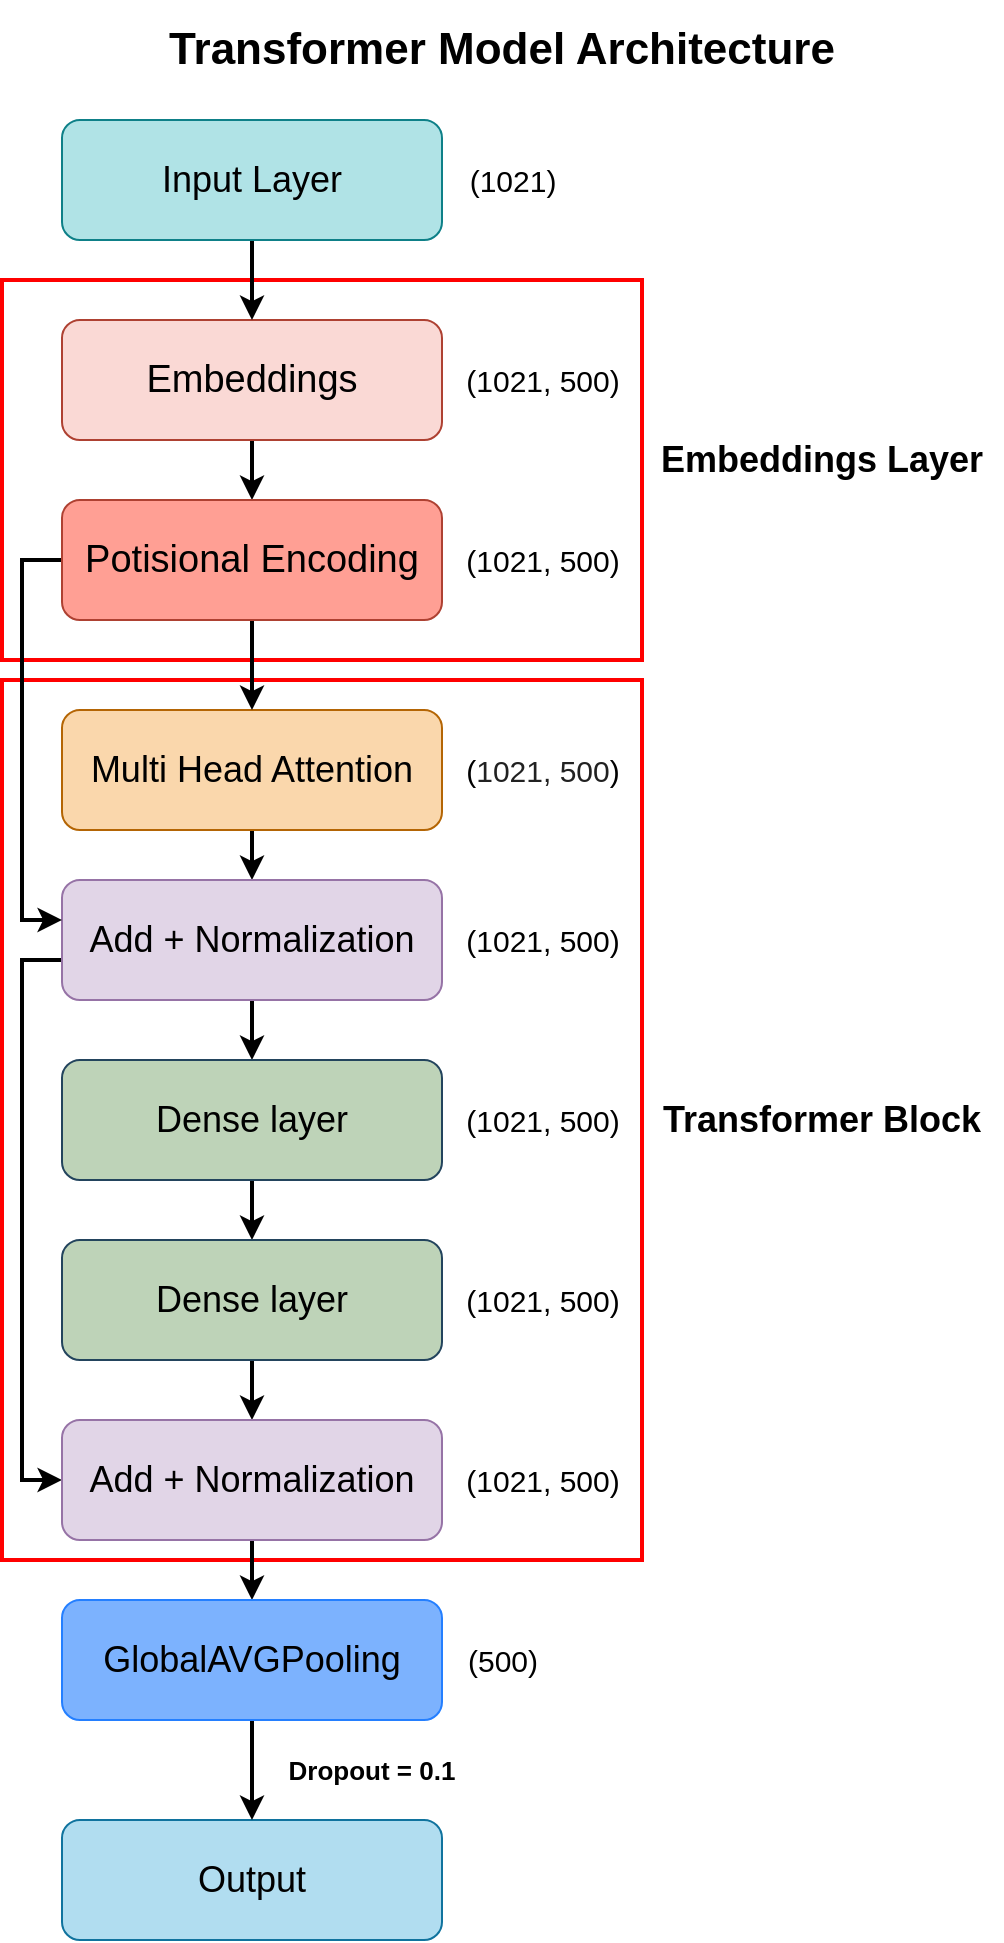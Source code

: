 <mxfile version="24.6.4" type="device">
  <diagram name="Σελίδα-1" id="krV1axE8DyvHD5mY5Cjw">
    <mxGraphModel dx="1147" dy="1131" grid="1" gridSize="10" guides="1" tooltips="1" connect="1" arrows="1" fold="1" page="1" pageScale="1" pageWidth="827" pageHeight="1169" math="0" shadow="0">
      <root>
        <mxCell id="0" />
        <mxCell id="1" parent="0" />
        <mxCell id="o1jsD_kdsZWI5cXeY7W8-20" value="&lt;font style=&quot;font-size: 13px;&quot;&gt;Dropout = 0.1&lt;/font&gt;" style="text;html=1;align=center;verticalAlign=middle;whiteSpace=wrap;rounded=0;fontStyle=1" parent="1" vertex="1">
          <mxGeometry x="290" y="980" width="90" height="30" as="geometry" />
        </mxCell>
        <mxCell id="RJot37d2zvxK__3bYGWH-31" value="&lt;b&gt;&lt;font style=&quot;font-size: 22px;&quot;&gt;Transformer Model Architecture&lt;/font&gt;&lt;/b&gt;" style="text;html=1;align=center;verticalAlign=middle;whiteSpace=wrap;rounded=0;" parent="1" vertex="1">
          <mxGeometry x="230" y="110" width="340" height="50" as="geometry" />
        </mxCell>
        <mxCell id="RJot37d2zvxK__3bYGWH-22" value="" style="rounded=0;whiteSpace=wrap;html=1;fillColor=none;strokeColor=#ff0000;strokeWidth=2;" parent="1" vertex="1">
          <mxGeometry x="150" y="450" width="320" height="440" as="geometry" />
        </mxCell>
        <mxCell id="RJot37d2zvxK__3bYGWH-26" value="" style="rounded=0;whiteSpace=wrap;html=1;fillColor=none;strokeColor=#ff0000;strokeWidth=2;" parent="1" vertex="1">
          <mxGeometry x="150" y="250" width="320" height="190" as="geometry" />
        </mxCell>
        <mxCell id="o1jsD_kdsZWI5cXeY7W8-4" style="edgeStyle=orthogonalEdgeStyle;rounded=0;orthogonalLoop=1;jettySize=auto;html=1;strokeWidth=2;" parent="1" source="RJot37d2zvxK__3bYGWH-1" target="o1jsD_kdsZWI5cXeY7W8-1" edge="1">
          <mxGeometry relative="1" as="geometry" />
        </mxCell>
        <mxCell id="RJot37d2zvxK__3bYGWH-1" value="&lt;font style=&quot;font-size: 19px;&quot;&gt;Embeddings&lt;/font&gt;" style="rounded=1;whiteSpace=wrap;html=1;fillColor=#fad9d5;strokeColor=#ae4132;" parent="1" vertex="1">
          <mxGeometry x="180" y="270" width="190" height="60" as="geometry" />
        </mxCell>
        <mxCell id="RJot37d2zvxK__3bYGWH-6" style="edgeStyle=orthogonalEdgeStyle;rounded=0;orthogonalLoop=1;jettySize=auto;html=1;exitX=0.5;exitY=1;exitDx=0;exitDy=0;entryX=0.5;entryY=0;entryDx=0;entryDy=0;strokeWidth=2;" parent="1" source="RJot37d2zvxK__3bYGWH-2" target="RJot37d2zvxK__3bYGWH-1" edge="1">
          <mxGeometry relative="1" as="geometry" />
        </mxCell>
        <mxCell id="RJot37d2zvxK__3bYGWH-2" value="&lt;font style=&quot;font-size: 18px;&quot;&gt;Input Layer&lt;/font&gt;" style="rounded=1;whiteSpace=wrap;html=1;fillColor=#b0e3e6;strokeColor=#0e8088;" parent="1" vertex="1">
          <mxGeometry x="180" y="170" width="190" height="60" as="geometry" />
        </mxCell>
        <mxCell id="RJot37d2zvxK__3bYGWH-8" value="" style="edgeStyle=orthogonalEdgeStyle;rounded=0;orthogonalLoop=1;jettySize=auto;html=1;strokeWidth=2;" parent="1" source="RJot37d2zvxK__3bYGWH-3" target="RJot37d2zvxK__3bYGWH-4" edge="1">
          <mxGeometry relative="1" as="geometry" />
        </mxCell>
        <mxCell id="RJot37d2zvxK__3bYGWH-3" value="&lt;font style=&quot;font-size: 18px;&quot;&gt;Multi Head Attention&lt;/font&gt;" style="rounded=1;whiteSpace=wrap;html=1;fillColor=#fad7ac;strokeColor=#b46504;" parent="1" vertex="1">
          <mxGeometry x="180" y="465" width="190" height="60" as="geometry" />
        </mxCell>
        <mxCell id="o1jsD_kdsZWI5cXeY7W8-9" style="edgeStyle=orthogonalEdgeStyle;rounded=0;orthogonalLoop=1;jettySize=auto;html=1;entryX=0.5;entryY=0;entryDx=0;entryDy=0;strokeWidth=2;" parent="1" source="RJot37d2zvxK__3bYGWH-4" target="RJot37d2zvxK__3bYGWH-16" edge="1">
          <mxGeometry relative="1" as="geometry" />
        </mxCell>
        <mxCell id="o1jsD_kdsZWI5cXeY7W8-13" style="edgeStyle=orthogonalEdgeStyle;rounded=0;orthogonalLoop=1;jettySize=auto;html=1;entryX=0;entryY=0.5;entryDx=0;entryDy=0;strokeWidth=2;" parent="1" source="RJot37d2zvxK__3bYGWH-4" target="o1jsD_kdsZWI5cXeY7W8-10" edge="1">
          <mxGeometry relative="1" as="geometry">
            <Array as="points">
              <mxPoint x="160" y="590" />
              <mxPoint x="160" y="850" />
            </Array>
          </mxGeometry>
        </mxCell>
        <mxCell id="RJot37d2zvxK__3bYGWH-4" value="&lt;span style=&quot;font-size: 18px;&quot;&gt;Add + Normalization&lt;/span&gt;" style="rounded=1;whiteSpace=wrap;html=1;fillColor=#e1d5e7;strokeColor=#9673a6;" parent="1" vertex="1">
          <mxGeometry x="180" y="550" width="190" height="60" as="geometry" />
        </mxCell>
        <mxCell id="RJot37d2zvxK__3bYGWH-10" value="&lt;font style=&quot;font-size: 15px;&quot;&gt;(1021)&lt;/font&gt;" style="text;html=1;align=center;verticalAlign=middle;resizable=0;points=[];autosize=1;strokeColor=none;fillColor=none;strokeWidth=4;" parent="1" vertex="1">
          <mxGeometry x="370" y="185" width="70" height="30" as="geometry" />
        </mxCell>
        <mxCell id="RJot37d2zvxK__3bYGWH-12" value="&lt;font style=&quot;font-size: 15px;&quot;&gt;(1021, 500)&lt;/font&gt;" style="text;html=1;align=center;verticalAlign=middle;resizable=0;points=[];autosize=1;strokeColor=none;fillColor=none;strokeWidth=4;" parent="1" vertex="1">
          <mxGeometry x="370" y="285" width="100" height="30" as="geometry" />
        </mxCell>
        <mxCell id="RJot37d2zvxK__3bYGWH-13" value="&lt;font style=&quot;font-size: 15px;&quot;&gt;&lt;font style=&quot;font-size: 15px;&quot;&gt;(&lt;span style=&quot;background-color: rgb(255, 255, 255); color: rgba(0, 0, 0, 0.87); font-family: var(--jp-code-font-family); text-align: left; text-wrap: wrap;&quot;&gt;1021,&amp;nbsp;&lt;/span&gt;&lt;/font&gt;&lt;span style=&quot;font-family: var(--jp-code-font-family); text-wrap: wrap; background-color: rgb(255, 255, 255); color: rgba(0, 0, 0, 0.87); text-align: left;&quot;&gt;500&lt;/span&gt;&lt;span style=&quot;background-color: initial;&quot;&gt;)&lt;/span&gt;&lt;/font&gt;" style="text;html=1;align=center;verticalAlign=middle;resizable=0;points=[];autosize=1;strokeColor=none;fillColor=none;strokeWidth=4;" parent="1" vertex="1">
          <mxGeometry x="370" y="480" width="100" height="30" as="geometry" />
        </mxCell>
        <mxCell id="RJot37d2zvxK__3bYGWH-14" value="&lt;font style=&quot;font-size: 15px;&quot;&gt;(1021, 500)&lt;/font&gt;" style="text;html=1;align=center;verticalAlign=middle;resizable=0;points=[];autosize=1;strokeColor=none;fillColor=none;strokeWidth=4;" parent="1" vertex="1">
          <mxGeometry x="370" y="565" width="100" height="30" as="geometry" />
        </mxCell>
        <mxCell id="RJot37d2zvxK__3bYGWH-19" value="" style="edgeStyle=orthogonalEdgeStyle;rounded=0;orthogonalLoop=1;jettySize=auto;html=1;strokeWidth=2;" parent="1" source="RJot37d2zvxK__3bYGWH-16" target="RJot37d2zvxK__3bYGWH-18" edge="1">
          <mxGeometry relative="1" as="geometry" />
        </mxCell>
        <mxCell id="RJot37d2zvxK__3bYGWH-16" value="&lt;span style=&quot;font-size: 18px;&quot;&gt;Dense layer&lt;/span&gt;" style="rounded=1;whiteSpace=wrap;html=1;fillColor=#bed3b8;strokeColor=#23445d;" parent="1" vertex="1">
          <mxGeometry x="180" y="640" width="190" height="60" as="geometry" />
        </mxCell>
        <mxCell id="o1jsD_kdsZWI5cXeY7W8-12" value="" style="edgeStyle=orthogonalEdgeStyle;rounded=0;orthogonalLoop=1;jettySize=auto;html=1;strokeWidth=2;" parent="1" source="RJot37d2zvxK__3bYGWH-18" target="o1jsD_kdsZWI5cXeY7W8-10" edge="1">
          <mxGeometry relative="1" as="geometry" />
        </mxCell>
        <mxCell id="RJot37d2zvxK__3bYGWH-18" value="&lt;span style=&quot;font-size: 18px;&quot;&gt;Dense layer&lt;/span&gt;" style="rounded=1;whiteSpace=wrap;html=1;fillColor=#BED3B8;strokeColor=#23445d;" parent="1" vertex="1">
          <mxGeometry x="180" y="730" width="190" height="60" as="geometry" />
        </mxCell>
        <mxCell id="RJot37d2zvxK__3bYGWH-20" value="&lt;font style=&quot;font-size: 15px;&quot;&gt;(1021, 500)&lt;/font&gt;" style="text;html=1;align=center;verticalAlign=middle;resizable=0;points=[];autosize=1;strokeColor=none;fillColor=none;strokeWidth=4;" parent="1" vertex="1">
          <mxGeometry x="370" y="655" width="100" height="30" as="geometry" />
        </mxCell>
        <mxCell id="RJot37d2zvxK__3bYGWH-25" value="&lt;font style=&quot;font-size: 18px;&quot;&gt;&lt;b&gt;Transformer Block&lt;/b&gt;&lt;/font&gt;" style="text;html=1;align=center;verticalAlign=middle;whiteSpace=wrap;rounded=0;" parent="1" vertex="1">
          <mxGeometry x="470" y="655" width="180" height="30" as="geometry" />
        </mxCell>
        <mxCell id="RJot37d2zvxK__3bYGWH-27" value="&lt;font style=&quot;font-size: 18px;&quot;&gt;&lt;b&gt;Embeddings Layer&lt;/b&gt;&lt;/font&gt;" style="text;html=1;align=center;verticalAlign=middle;whiteSpace=wrap;rounded=0;" parent="1" vertex="1">
          <mxGeometry x="470" y="325" width="180" height="30" as="geometry" />
        </mxCell>
        <mxCell id="RJot37d2zvxK__3bYGWH-28" value="&lt;font style=&quot;font-size: 18px;&quot;&gt;Output&lt;/font&gt;" style="rounded=1;whiteSpace=wrap;html=1;fillColor=#b1ddf0;strokeColor=#10739e;" parent="1" vertex="1">
          <mxGeometry x="180" y="1020" width="190" height="60" as="geometry" />
        </mxCell>
        <mxCell id="RJot37d2zvxK__3bYGWH-36" value="&lt;font style=&quot;font-size: 15px;&quot;&gt;(1021, 500)&lt;/font&gt;" style="text;html=1;align=center;verticalAlign=middle;resizable=0;points=[];autosize=1;strokeColor=none;fillColor=none;strokeWidth=4;" parent="1" vertex="1">
          <mxGeometry x="370" y="745" width="100" height="30" as="geometry" />
        </mxCell>
        <mxCell id="o1jsD_kdsZWI5cXeY7W8-3" style="edgeStyle=orthogonalEdgeStyle;rounded=0;orthogonalLoop=1;jettySize=auto;html=1;entryX=0.5;entryY=0;entryDx=0;entryDy=0;strokeWidth=2;" parent="1" source="o1jsD_kdsZWI5cXeY7W8-1" target="RJot37d2zvxK__3bYGWH-3" edge="1">
          <mxGeometry relative="1" as="geometry" />
        </mxCell>
        <mxCell id="o1jsD_kdsZWI5cXeY7W8-6" style="edgeStyle=orthogonalEdgeStyle;rounded=0;orthogonalLoop=1;jettySize=auto;html=1;strokeWidth=2;" parent="1" source="o1jsD_kdsZWI5cXeY7W8-1" target="RJot37d2zvxK__3bYGWH-4" edge="1">
          <mxGeometry relative="1" as="geometry">
            <Array as="points">
              <mxPoint x="160" y="390" />
              <mxPoint x="160" y="570" />
            </Array>
          </mxGeometry>
        </mxCell>
        <mxCell id="o1jsD_kdsZWI5cXeY7W8-1" value="&lt;font style=&quot;font-size: 19px;&quot;&gt;Potisional Encoding&lt;/font&gt;" style="rounded=1;whiteSpace=wrap;html=1;fillColor=#ff9f94;strokeColor=#ae4132;" parent="1" vertex="1">
          <mxGeometry x="180" y="360" width="190" height="60" as="geometry" />
        </mxCell>
        <mxCell id="o1jsD_kdsZWI5cXeY7W8-5" value="&lt;font style=&quot;font-size: 15px;&quot;&gt;(1021, 500)&lt;/font&gt;" style="text;html=1;align=center;verticalAlign=middle;resizable=0;points=[];autosize=1;strokeColor=none;fillColor=none;strokeWidth=4;" parent="1" vertex="1">
          <mxGeometry x="370" y="375" width="100" height="30" as="geometry" />
        </mxCell>
        <mxCell id="o1jsD_kdsZWI5cXeY7W8-16" style="edgeStyle=orthogonalEdgeStyle;rounded=0;orthogonalLoop=1;jettySize=auto;html=1;entryX=0.5;entryY=0;entryDx=0;entryDy=0;strokeWidth=2;" parent="1" source="o1jsD_kdsZWI5cXeY7W8-10" target="o1jsD_kdsZWI5cXeY7W8-14" edge="1">
          <mxGeometry relative="1" as="geometry" />
        </mxCell>
        <mxCell id="o1jsD_kdsZWI5cXeY7W8-10" value="&lt;span style=&quot;font-size: 18px;&quot;&gt;Add + Normalization&lt;/span&gt;" style="rounded=1;whiteSpace=wrap;html=1;fillColor=#e1d5e7;strokeColor=#9673a6;" parent="1" vertex="1">
          <mxGeometry x="180" y="820" width="190" height="60" as="geometry" />
        </mxCell>
        <mxCell id="o1jsD_kdsZWI5cXeY7W8-11" value="&lt;font style=&quot;font-size: 15px;&quot;&gt;(1021, 500)&lt;/font&gt;" style="text;html=1;align=center;verticalAlign=middle;resizable=0;points=[];autosize=1;strokeColor=none;fillColor=none;strokeWidth=4;" parent="1" vertex="1">
          <mxGeometry x="370" y="835" width="100" height="30" as="geometry" />
        </mxCell>
        <mxCell id="o1jsD_kdsZWI5cXeY7W8-17" value="" style="edgeStyle=orthogonalEdgeStyle;rounded=0;orthogonalLoop=1;jettySize=auto;html=1;strokeWidth=2;" parent="1" source="o1jsD_kdsZWI5cXeY7W8-14" target="RJot37d2zvxK__3bYGWH-28" edge="1">
          <mxGeometry relative="1" as="geometry" />
        </mxCell>
        <mxCell id="o1jsD_kdsZWI5cXeY7W8-14" value="&lt;span style=&quot;font-size: 18px;&quot;&gt;GlobalAVGPooling&lt;/span&gt;" style="rounded=1;whiteSpace=wrap;html=1;fillColor=#7cb2fe;strokeColor=#247fff;" parent="1" vertex="1">
          <mxGeometry x="180" y="910" width="190" height="60" as="geometry" />
        </mxCell>
        <mxCell id="o1jsD_kdsZWI5cXeY7W8-15" value="&lt;font style=&quot;font-size: 15px;&quot;&gt;(500)&lt;/font&gt;" style="text;html=1;align=center;verticalAlign=middle;resizable=0;points=[];autosize=1;strokeColor=none;fillColor=none;strokeWidth=4;" parent="1" vertex="1">
          <mxGeometry x="370" y="925" width="60" height="30" as="geometry" />
        </mxCell>
      </root>
    </mxGraphModel>
  </diagram>
</mxfile>
